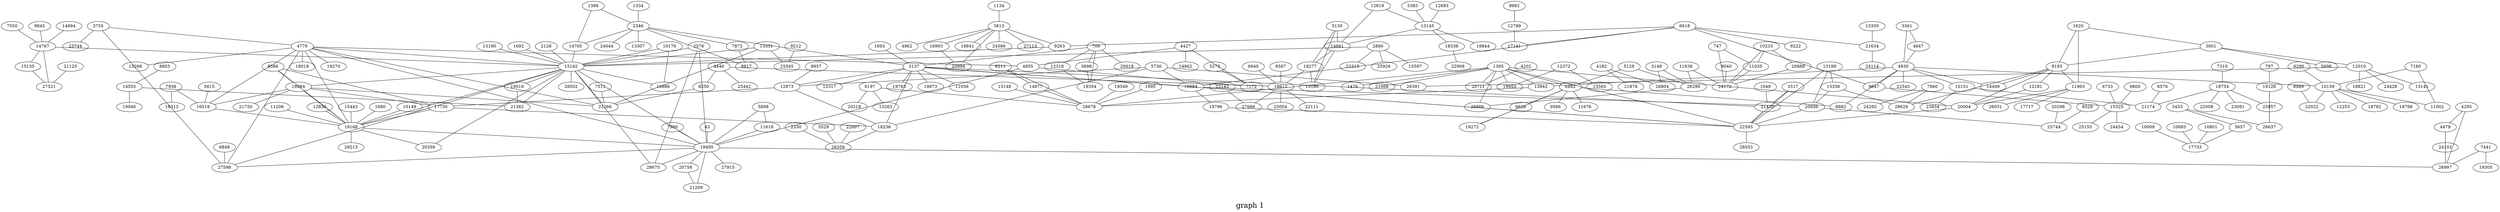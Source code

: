 /*****
graph 1
*****/

graph G {
  graph [splines=false overlap=false]
  node  [shape=ellipse, width=0.3, height=0.3]
  19495 ;
  43 ;
  3137 ;
  700 ;
  3698 ;
  12318 ;
  19354 ;
  20018 ;
  11035 ;
  747 ;
  24172 ;
  19126 ;
  797 ;
  21430 ;
  1049 ;
  3813 ;
  1134 ;
  2346 ;
  1334 ;
  1388 ;
  14705 ;
  1476 ;
  1395 ;
  6492 ;
  13942 ;
  19953 ;
  20004 ;
  20711 ;
  21068 ;
  22593 ;
  26866 ;
  28678 ;
  3001 ;
  1620 ;
  9193 ;
  11965 ;
  19168 ;
  1680 ;
  15142 ;
  1692 ;
  1693 ;
  1995 ;
  2128 ;
  26359 ;
  2330 ;
  7872 ;
  8917 ;
  13307 ;
  24044 ;
  2576 ;
  28675 ;
  2890 ;
  15597 ;
  22313 ;
  25926 ;
  5698 ;
  12010 ;
  11056 ;
  12317 ;
  12973 ;
  18236 ;
  18684 ;
  19763 ;
  19873 ;
  26290 ;
  3148 ;
  26804 ;
  4847 ;
  3361 ;
  4930 ;
  5657 ;
  3453 ;
  26637 ;
  3517 ;
  4779 ;
  3755 ;
  23744 ;
  27598 ;
  4962 ;
  9263 ;
  16993 ;
  18841 ;
  20994 ;
  24586 ;
  27113 ;
  21878 ;
  4182 ;
  4202 ;
  4479 ;
  4295 ;
  26997 ;
  4955 ;
  4427 ;
  7172 ;
  14862 ;
  6250 ;
  4446 ;
  18612 ;
  25442 ;
  24103 ;
  15268 ;
  16518 ;
  18018 ;
  19270 ;
  21266 ;
  8882 ;
  9647 ;
  10151 ;
  10159 ;
  14499 ;
  22543 ;
  5128 ;
  14661 ;
  5130 ;
  18277 ;
  19180 ;
  5273 ;
  13145 ;
  5383 ;
  5529 ;
  5615 ;
  17733 ;
  5736 ;
  26391 ;
  11618 ;
  5898 ;
  13263 ;
  6197 ;
  20218 ;
  14877 ;
  6211 ;
  6290 ;
  6626 ;
  9586 ;
  11676 ;
  19272 ;
  21174 ;
  6576 ;
  9222 ;
  6618 ;
  17141 ;
  21634 ;
  15325 ;
  6733 ;
  6848 ;
  6940 ;
  7180 ;
  11002 ;
  18754 ;
  7310 ;
  19305 ;
  7441 ;
  7511 ;
  14767 ;
  7550 ;
  7900 ;
  7938 ;
  18313 ;
  24292 ;
  7960 ;
  28629 ;
  16084 ;
  8386 ;
  17730 ;
  25744 ;
  8529 ;
  8587 ;
  14555 ;
  8853 ;
  8957 ;
  22022 ;
  8989 ;
  9040 ;
  12181 ;
  25545 ;
  9212 ;
  9800 ;
  9845 ;
  12789 ;
  9982 ;
  10009 ;
  10083 ;
  10149 ;
  23834 ;
  12253 ;
  18792 ;
  18798 ;
  10170 ;
  16886 ;
  10233 ;
  20888 ;
  10801 ;
  11206 ;
  11938 ;
  17717 ;
  26031 ;
  13141 ;
  18821 ;
  24428 ;
  13565 ;
  12372 ;
  12683 ;
  12819 ;
  12830 ;
  18338 ;
  18844 ;
  13190 ;
  15336 ;
  13199 ;
  20936 ;
  13331 ;
  13350 ;
  19940 ;
  21362 ;
  14694 ;
  15135 ;
  27521 ;
  19518 ;
  20359 ;
  28502 ;
  15148 ;
  24454 ;
  25155 ;
  15443 ;
  21750 ;
  22908 ;
  22111 ;
  25054 ;
  27666 ;
  19796 ;
  22008 ;
  23091 ;
  25957 ;
  28213 ;
  19349 ;
  20758 ;
  21209 ;
  27915 ;
  20298 ;
  21125 ;
  24114 ;
  28553 ;
  22897 ;
  23143 ;
  19495 -- 20758;
  19495 -- 21209;
  19495 -- 26997;
  19495 -- 27598;
  19495 -- 27915;
  19495 -- 28675;
  43 -- 19495;
  3137 -- 11056;
  3137 -- 12317;
  3137 -- 12973;
  3137 -- 18236;
  3137 -- 18684;
  3137 -- 19763;
  3137 -- 19873;
  3137 -- 21430;
  3137 -- 22593;
  700 -- 3137;
  700 -- 3698;
  700 -- 12318;
  700 -- 19354;
  700 -- 20018;
  3698 -- 19354;
  12318 -- 19354;
  11035 -- 24172;
  747 -- 11035;
  747 -- 24172;
  19126 -- 25957;
  19126 -- 26637;
  797 -- 19126;
  21430 -- 22593;
  1049 -- 21430;
  3813 -- 4962;
  3813 -- 9263;
  3813 -- 16993;
  3813 -- 18841;
  3813 -- 20994;
  3813 -- 24586;
  3813 -- 27113;
  1134 -- 3813;
  2346 -- 3137;
  2346 -- 7872;
  2346 -- 8917;
  2346 -- 13307;
  2346 -- 14705;
  2346 -- 24044;
  1334 -- 2346;
  1388 -- 2346;
  1388 -- 14705;
  14705 -- 15142;
  1395 -- 1476;
  1395 -- 6492;
  1395 -- 13942;
  1395 -- 19953;
  1395 -- 20004;
  1395 -- 20711;
  1395 -- 21068;
  1395 -- 22593;
  1395 -- 26866;
  1395 -- 28678;
  6492 -- 6626;
  6492 -- 8882;
  6492 -- 9586;
  6492 -- 11676;
  6492 -- 19272;
  13942 -- 28678;
  20004 -- 22593;
  22593 -- 28553;
  3001 -- 5698;
  3001 -- 9193;
  3001 -- 12010;
  1620 -- 3001;
  1620 -- 9193;
  1620 -- 11965;
  9193 -- 11965;
  9193 -- 12181;
  9193 -- 14499;
  9193 -- 20004;
  9193 -- 28629;
  11965 -- 17717;
  11965 -- 20004;
  11965 -- 26031;
  19168 -- 19495;
  19168 -- 20359;
  19168 -- 28213;
  1680 -- 19168;
  15142 -- 16084;
  15142 -- 16886;
  15142 -- 19168;
  15142 -- 19495;
  15142 -- 19518;
  15142 -- 20359;
  15142 -- 21266;
  15142 -- 21362;
  15142 -- 27598;
  15142 -- 28502;
  15142 -- 28675;
  1692 -- 15142;
  1693 -- 3137;
  1995 -- 28678;
  2128 -- 15142;
  2330 -- 26359;
  7872 -- 8917;
  2576 -- 15142;
  2576 -- 19495;
  2576 -- 28675;
  2890 -- 15142;
  2890 -- 15597;
  2890 -- 22313;
  2890 -- 25926;
  12010 -- 13141;
  12010 -- 18821;
  12010 -- 24428;
  12010 -- 26391;
  12973 -- 17730;
  12973 -- 18236;
  18236 -- 26359;
  18684 -- 19796;
  18684 -- 20936;
  18684 -- 22593;
  26290 -- 26866;
  3148 -- 26290;
  3148 -- 26804;
  4847 -- 4930;
  3361 -- 4847;
  3361 -- 4930;
  4930 -- 8882;
  4930 -- 9647;
  4930 -- 10151;
  4930 -- 10159;
  4930 -- 13942;
  4930 -- 14499;
  4930 -- 22543;
  5657 -- 17733;
  3453 -- 5657;
  3453 -- 26637;
  3517 -- 21430;
  3517 -- 22593;
  4779 -- 4955;
  4779 -- 15142;
  4779 -- 15268;
  4779 -- 16518;
  4779 -- 18018;
  4779 -- 19168;
  4779 -- 19270;
  4779 -- 19495;
  4779 -- 21266;
  4779 -- 27598;
  3755 -- 4779;
  3755 -- 23744;
  3755 -- 27598;
  9263 -- 15142;
  16993 -- 20994;
  4182 -- 21878;
  4182 -- 26804;
  4202 -- 20711;
  4479 -- 24103;
  4479 -- 26997;
  4295 -- 4479;
  4295 -- 26997;
  4955 -- 7172;
  4955 -- 19495;
  4427 -- 4955;
  4427 -- 7172;
  4427 -- 14862;
  6250 -- 21266;
  4446 -- 6250;
  4446 -- 18612;
  4446 -- 25442;
  18612 -- 22111;
  18612 -- 25054;
  18612 -- 27666;
  24103 -- 26997;
  16518 -- 19168;
  9647 -- 15325;
  10151 -- 21174;
  10151 -- 23834;
  10159 -- 11002;
  10159 -- 12253;
  10159 -- 18792;
  10159 -- 18798;
  10159 -- 22022;
  5128 -- 6492;
  5128 -- 26290;
  14661 -- 18277;
  14661 -- 19180;
  5130 -- 14661;
  5130 -- 18277;
  5130 -- 19180;
  18277 -- 18612;
  18277 -- 19180;
  5273 -- 7172;
  13145 -- 14661;
  13145 -- 18338;
  13145 -- 18844;
  5383 -- 13145;
  5529 -- 26359;
  5615 -- 16518;
  5736 -- 12973;
  5736 -- 18236;
  5736 -- 18684;
  5736 -- 26391;
  11618 -- 19495;
  5898 -- 11618;
  5898 -- 19495;
  6197 -- 13263;
  6197 -- 20218;
  6197 -- 28678;
  14877 -- 28678;
  6211 -- 14877;
  6211 -- 28678;
  6290 -- 10159;
  6626 -- 19272;
  6576 -- 21174;
  6618 -- 9222;
  6618 -- 9263;
  6618 -- 9647;
  6618 -- 17141;
  6618 -- 18684;
  6618 -- 21634;
  21634 -- 24114;
  15325 -- 24454;
  15325 -- 25155;
  6733 -- 15325;
  6848 -- 27598;
  6940 -- 18612;
  7180 -- 10159;
  7180 -- 11002;
  18754 -- 21174;
  18754 -- 22008;
  18754 -- 23091;
  18754 -- 25957;
  7310 -- 18754;
  7441 -- 19305;
  7441 -- 26997;
  7511 -- 21266;
  14767 -- 15135;
  14767 -- 15142;
  14767 -- 27521;
  7550 -- 14767;
  7900 -- 19495;
  7938 -- 16518;
  7938 -- 18313;
  7960 -- 24292;
  7960 -- 28629;
  16084 -- 16518;
  16084 -- 17730;
  16084 -- 19168;
  16084 -- 21266;
  16084 -- 21750;
  8386 -- 16084;
  8386 -- 17730;
  8386 -- 19168;
  17730 -- 18236;
  17730 -- 19168;
  8529 -- 25744;
  8587 -- 18612;
  14555 -- 19940;
  14555 -- 21362;
  8853 -- 14555;
  8957 -- 12973;
  8989 -- 22022;
  9040 -- 24172;
  12181 -- 20004;
  9212 -- 25545;
  9800 -- 15325;
  9845 -- 14767;
  12789 -- 17141;
  9982 -- 12789;
  10009 -- 17733;
  10083 -- 17733;
  10149 -- 19168;
  10170 -- 15142;
  10170 -- 16886;
  10233 -- 11035;
  10233 -- 20888;
  10233 -- 24172;
  20888 -- 24172;
  10801 -- 17733;
  11206 -- 19168;
  11938 -- 24172;
  11938 -- 26290;
  12372 -- 13565;
  12372 -- 19953;
  12683 -- 13145;
  12819 -- 13145;
  12819 -- 14661;
  12830 -- 19168;
  18338 -- 22908;
  13190 -- 15142;
  15336 -- 20936;
  15336 -- 28629;
  13199 -- 15336;
  13199 -- 20936;
  13199 -- 22593;
  20936 -- 22593;
  20936 -- 25744;
  13331 -- 15142;
  13331 -- 21266;
  13331 -- 25545;
  13350 -- 21634;
  14694 -- 14767;
  15135 -- 27521;
  19518 -- 21362;
  15148 -- 28678;
  15443 -- 19168;
  19796 -- 22593;
  25957 -- 26637;
  19349 -- 28678;
  20758 -- 21209;
  20298 -- 25744;
  21125 -- 27521;
  22897 -- 26359;
  23143 -- 27666;
  label = "\ngraph 1\n";  fontsize=24;
}
